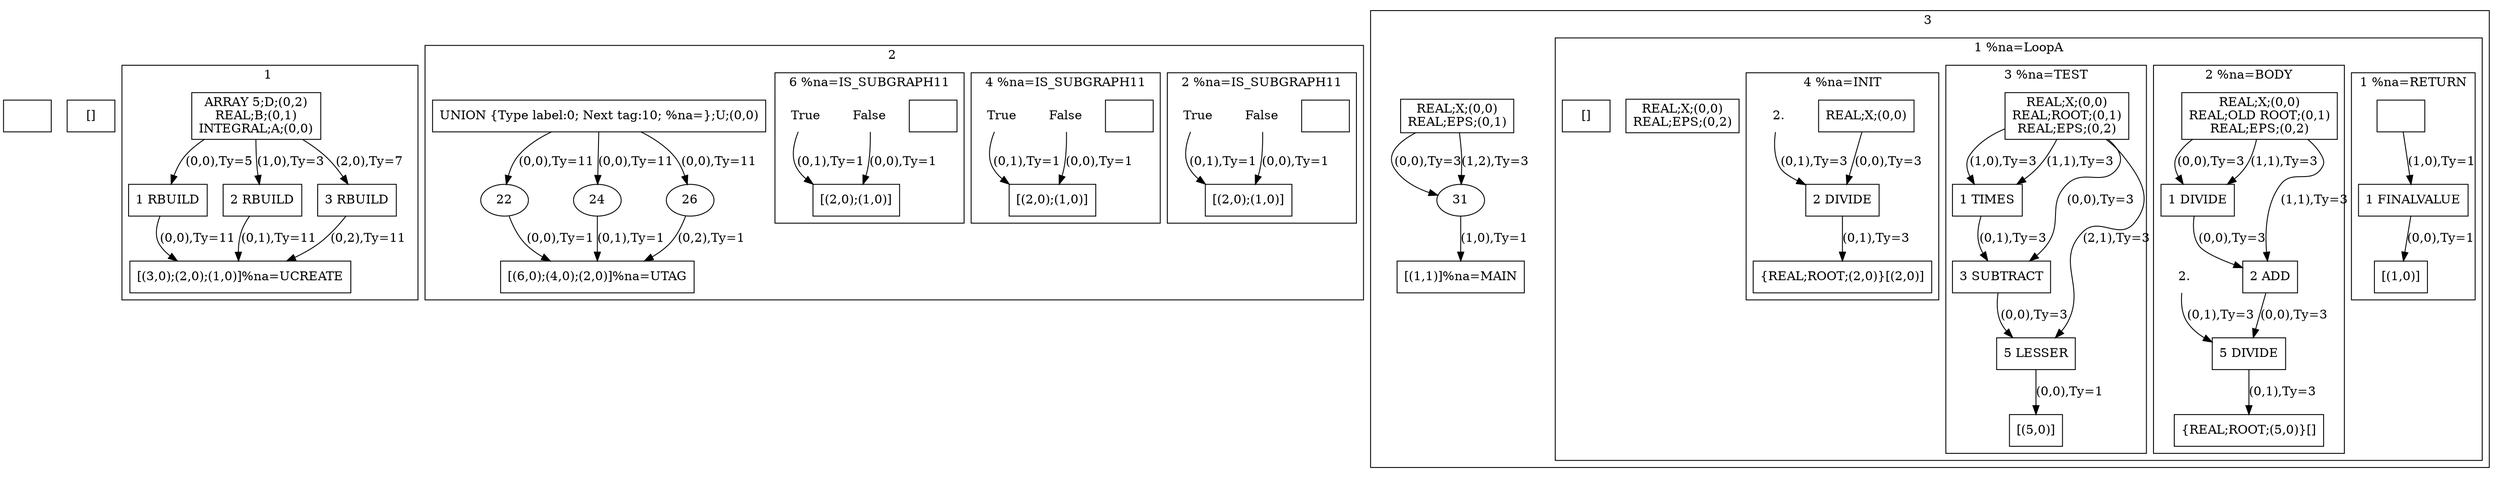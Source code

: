 digraph R {
newrank=true;
IN00 [shape=rect;label=""];
OUT00 [shape=rect;label="[]"];
subgraph cluster_01 {
label="1 ";
IN01 [shape=rect;label="ARRAY 5;D;(0,2)\nREAL;B;(0,1)\nINTEGRAL;A;(0,0)"];
OUT01 [shape=rect;label="[(3,0);(2,0);(1,0)]%na=UCREATE"];
11 [shape=rect;label="1 RBUILD"];
12 [shape=rect;label="2 RBUILD"];
13 [shape=rect;label="3 RBUILD"]
IN01 ->  11 [label="(0,0),Ty=5"]
IN01 ->  12 [label="(1,0),Ty=3"]
IN01 ->  13 [label="(2,0),Ty=7"]
11 ->  OUT01 [label="(0,0),Ty=11"]
12 ->  OUT01 [label="(0,1),Ty=11"]
13 ->  OUT01 [label="(0,2),Ty=11"]
};
subgraph cluster_02 {
label="2 ";
IN02 [shape=rect;label="UNION {Type label:0; Next tag:10; %na=};U;(0,0)"];
OUT02 [shape=rect;label="[(6,0);(4,0);(2,0)]%na=UTAG"];
subgraph cluster_22 {
label="2 %na=IS_SUBGRAPH11";
IN022 [shape=rect;label=""];
OUT022 [shape=rect;label="[(2,0);(1,0)]"];
221 [shape=plaintext;label="False"];
222 [shape=plaintext;label="True"]
221 ->  OUT022 [label="(0,0),Ty=1"]
222 ->  OUT022 [label="(0,1),Ty=1"]
};
subgraph cluster_24 {
label="4 %na=IS_SUBGRAPH11";
IN024 [shape=rect;label=""];
OUT024 [shape=rect;label="[(2,0);(1,0)]"];
241 [shape=plaintext;label="False"];
242 [shape=plaintext;label="True"]
241 ->  OUT024 [label="(0,0),Ty=1"]
242 ->  OUT024 [label="(0,1),Ty=1"]
};
subgraph cluster_26 {
label="6 %na=IS_SUBGRAPH11";
IN026 [shape=rect;label=""];
OUT026 [shape=rect;label="[(2,0);(1,0)]"];
261 [shape=plaintext;label="False"];
262 [shape=plaintext;label="True"]
261 ->  OUT026 [label="(0,0),Ty=1"]
262 ->  OUT026 [label="(0,1),Ty=1"]
}
IN02 ->  22 [label="(0,0),Ty=11"]
IN02 ->  24 [label="(0,0),Ty=11"]
IN02 ->  26 [label="(0,0),Ty=11"]
22 ->  OUT02 [label="(0,0),Ty=1"]
24 ->  OUT02 [label="(0,1),Ty=1"]
26 ->  OUT02 [label="(0,2),Ty=1"]
};
subgraph cluster_03 {
label="3 ";
IN03 [shape=rect;label="REAL;X;(0,0)\nREAL;EPS;(0,1)"];
OUT03 [shape=rect;label="[(1,1)]%na=MAIN"];
subgraph cluster_31 {
label="1 %na=LoopA";
IN031 [shape=rect;label="REAL;X;(0,0)\nREAL;EPS;(0,2)"];
OUT031 [shape=rect;label="[]"];
subgraph cluster_311 {
label="1 %na=RETURN";
IN0311 [shape=rect;label=""];
OUT0311 [shape=rect;label="[(1,0)]"];
3111 [shape=rect;label="1 FINALVALUE"]
IN0311 ->  3111 [label="(1,0),Ty=1"]
3111 ->  OUT0311 [label="(0,0),Ty=1"]
};
subgraph cluster_312 {
label="2 %na=BODY";
IN0312 [shape=rect;label="REAL;X;(0,0)\nREAL;OLD ROOT;(0,1)\nREAL;EPS;(0,2)"];
OUT0312 [shape=rect;label="{REAL;ROOT;(5,0)}[]"];
3121 [shape=rect;label="1 DIVIDE"];
3122 [shape=rect;label="2 ADD"];
3124 [shape=plaintext;label="2."];
3125 [shape=rect;label="5 DIVIDE"]
IN0312 ->  3121 [label="(0,0),Ty=3"]
IN0312 ->  3121 [label="(1,1),Ty=3"]
IN0312 ->  3122 [label="(1,1),Ty=3"]
3121 ->  3122 [label="(0,0),Ty=3"]
3122 ->  3125 [label="(0,0),Ty=3"]
3124 ->  3125 [label="(0,1),Ty=3"]
3125 ->  OUT0312 [label="(0,1),Ty=3"]
};
subgraph cluster_313 {
label="3 %na=TEST";
IN0313 [shape=rect;label="REAL;X;(0,0)\nREAL;ROOT;(0,1)\nREAL;EPS;(0,2)"];
OUT0313 [shape=rect;label="[(5,0)]"];
3131 [shape=rect;label="1 TIMES"];
3133 [shape=rect;label="3 SUBTRACT"];
3135 [shape=rect;label="5 LESSER"]
IN0313 ->  3131 [label="(1,0),Ty=3"]
IN0313 ->  3131 [label="(1,1),Ty=3"]
IN0313 ->  3133 [label="(0,0),Ty=3"]
IN0313 ->  3135 [label="(2,1),Ty=3"]
3131 ->  3133 [label="(0,1),Ty=3"]
3133 ->  3135 [label="(0,0),Ty=3"]
3135 ->  OUT0313 [label="(0,0),Ty=1"]
};
subgraph cluster_314 {
label="4 %na=INIT";
IN0314 [shape=rect;label="REAL;X;(0,0)"];
OUT0314 [shape=rect;label="{REAL;ROOT;(2,0)}[(2,0)]"];
3141 [shape=plaintext;label="2."];
3142 [shape=rect;label="2 DIVIDE"]
IN0314 ->  3142 [label="(0,0),Ty=3"]
3141 ->  3142 [label="(0,1),Ty=3"]
3142 ->  OUT0314 [label="(0,1),Ty=3"]
}
}
IN03 ->  31 [label="(0,0),Ty=3"]
IN03 ->  31 [label="(1,2),Ty=3"]
31 ->  OUT03 [label="(1,0),Ty=1"]
}}